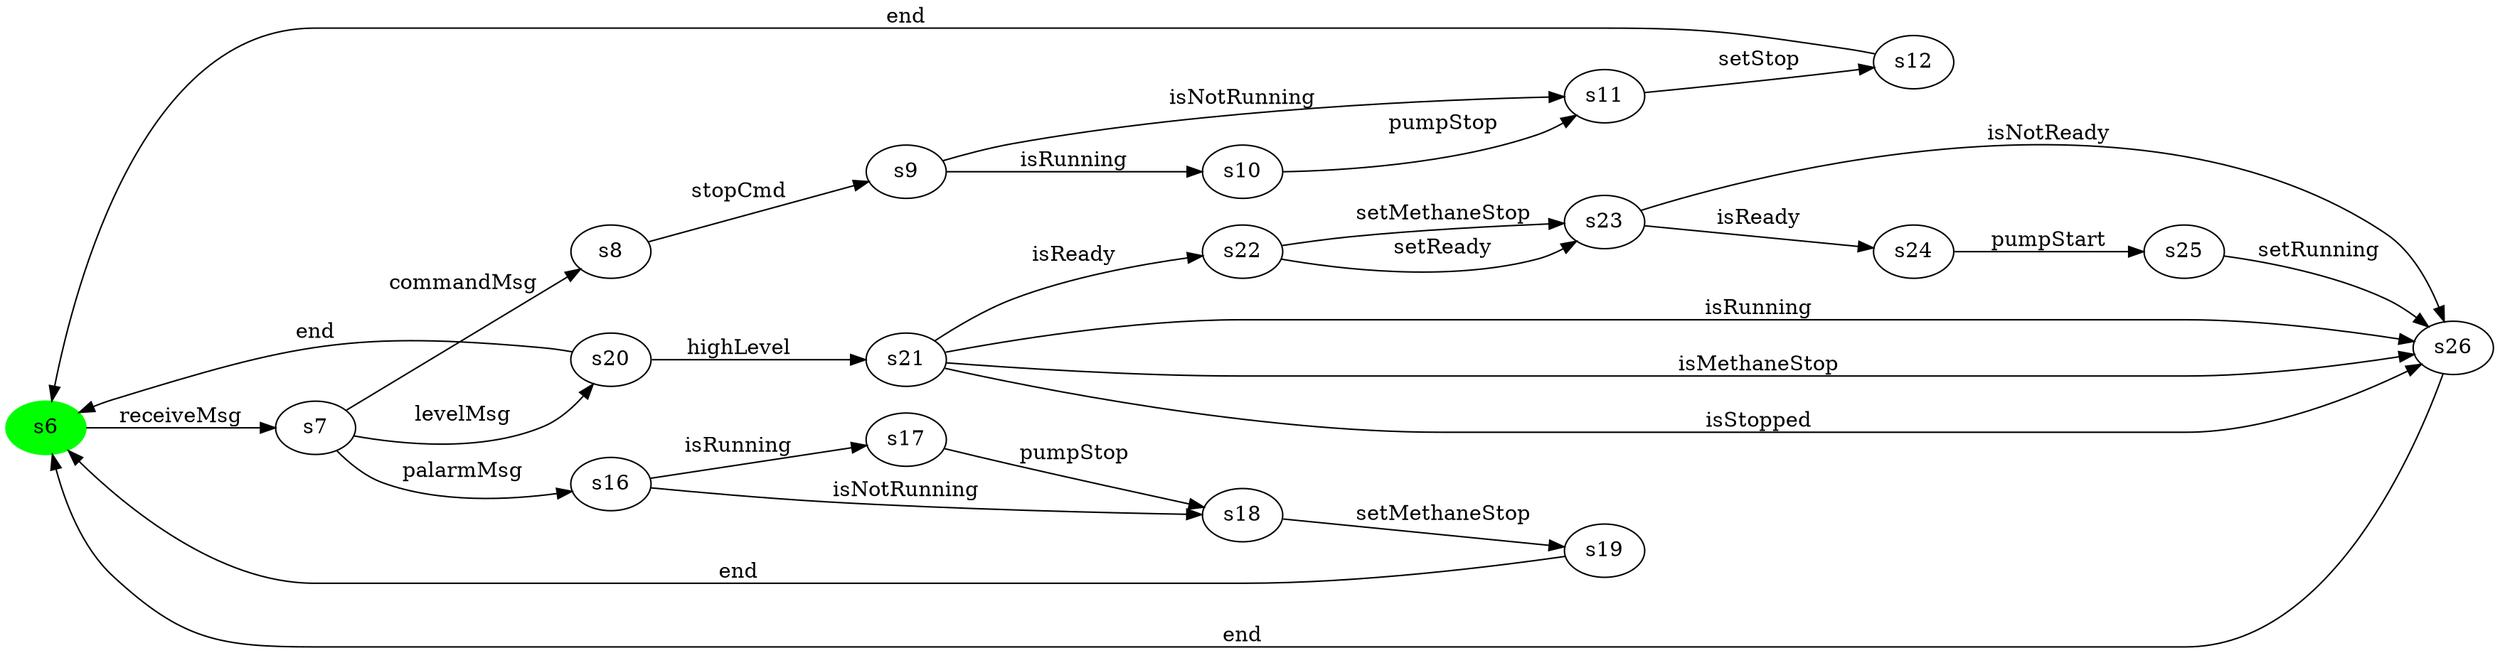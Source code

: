 digraph G {
rankdir=LR;
state0[ label = "s6", style=filled, color=green ];
state0 -> state1 [ label=" receiveMsg " ];
state1 [ label = "s7" ];
state1 -> state2 [ label=" commandMsg " ];
state1 -> state3 [ label=" palarmMsg " ];
state1 -> state4 [ label=" levelMsg " ];
state2 [ label = "s8" ];
state2 -> state5 [ label=" stopCmd " ];
state5 [ label = "s9" ];
state5 -> state6 [ label=" isRunning " ];
state5 -> state7 [ label=" isNotRunning " ];
state4 [ label = "s20" ];
state4 -> state0 [ label=" end " ];
state4 -> state8 [ label=" highLevel " ];
state7 [ label = "s11" ];
state7 -> state9 [ label=" setStop " ];
state10 [ label = "s22" ];
state10 -> state11 [ label=" setReady " ];
state10 -> state11 [ label=" setMethaneStop " ];
state6 [ label = "s10" ];
state6 -> state7 [ label=" pumpStop " ];
state8 [ label = "s21" ];
state8 -> state10 [ label=" isReady " ];
state8 -> state12 [ label=" isMethaneStop " ];
state8 -> state12 [ label=" isStopped " ];
state8 -> state12 [ label=" isRunning " ];
state13 [ label = "s24" ];
state13 -> state14 [ label=" pumpStart " ];
state9 [ label = "s12" ];
state9 -> state0 [ label=" end " ];
state11 [ label = "s23" ];
state11 -> state13 [ label=" isReady " ];
state11 -> state12 [ label=" isNotReady " ];
state12 [ label = "s26" ];
state12 -> state0 [ label=" end " ];
state14 [ label = "s25" ];
state14 -> state12 [ label=" setRunning " ];
state15 [ label = "s17" ];
state15 -> state16 [ label=" pumpStop " ];
state3 [ label = "s16" ];
state3 -> state15 [ label=" isRunning " ];
state3 -> state16 [ label=" isNotRunning " ];
state17 [ label = "s19" ];
state17 -> state0 [ label=" end " ];
state16 [ label = "s18" ];
state16 -> state17 [ label=" setMethaneStop " ];
}
